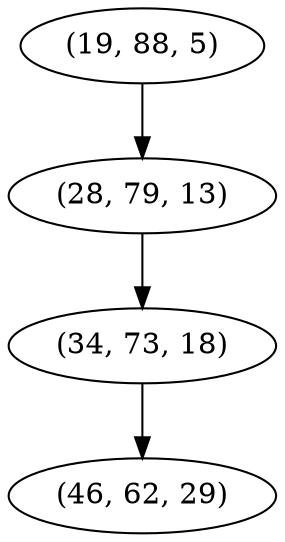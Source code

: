 digraph tree {
    "(19, 88, 5)";
    "(28, 79, 13)";
    "(34, 73, 18)";
    "(46, 62, 29)";
    "(19, 88, 5)" -> "(28, 79, 13)";
    "(28, 79, 13)" -> "(34, 73, 18)";
    "(34, 73, 18)" -> "(46, 62, 29)";
}
